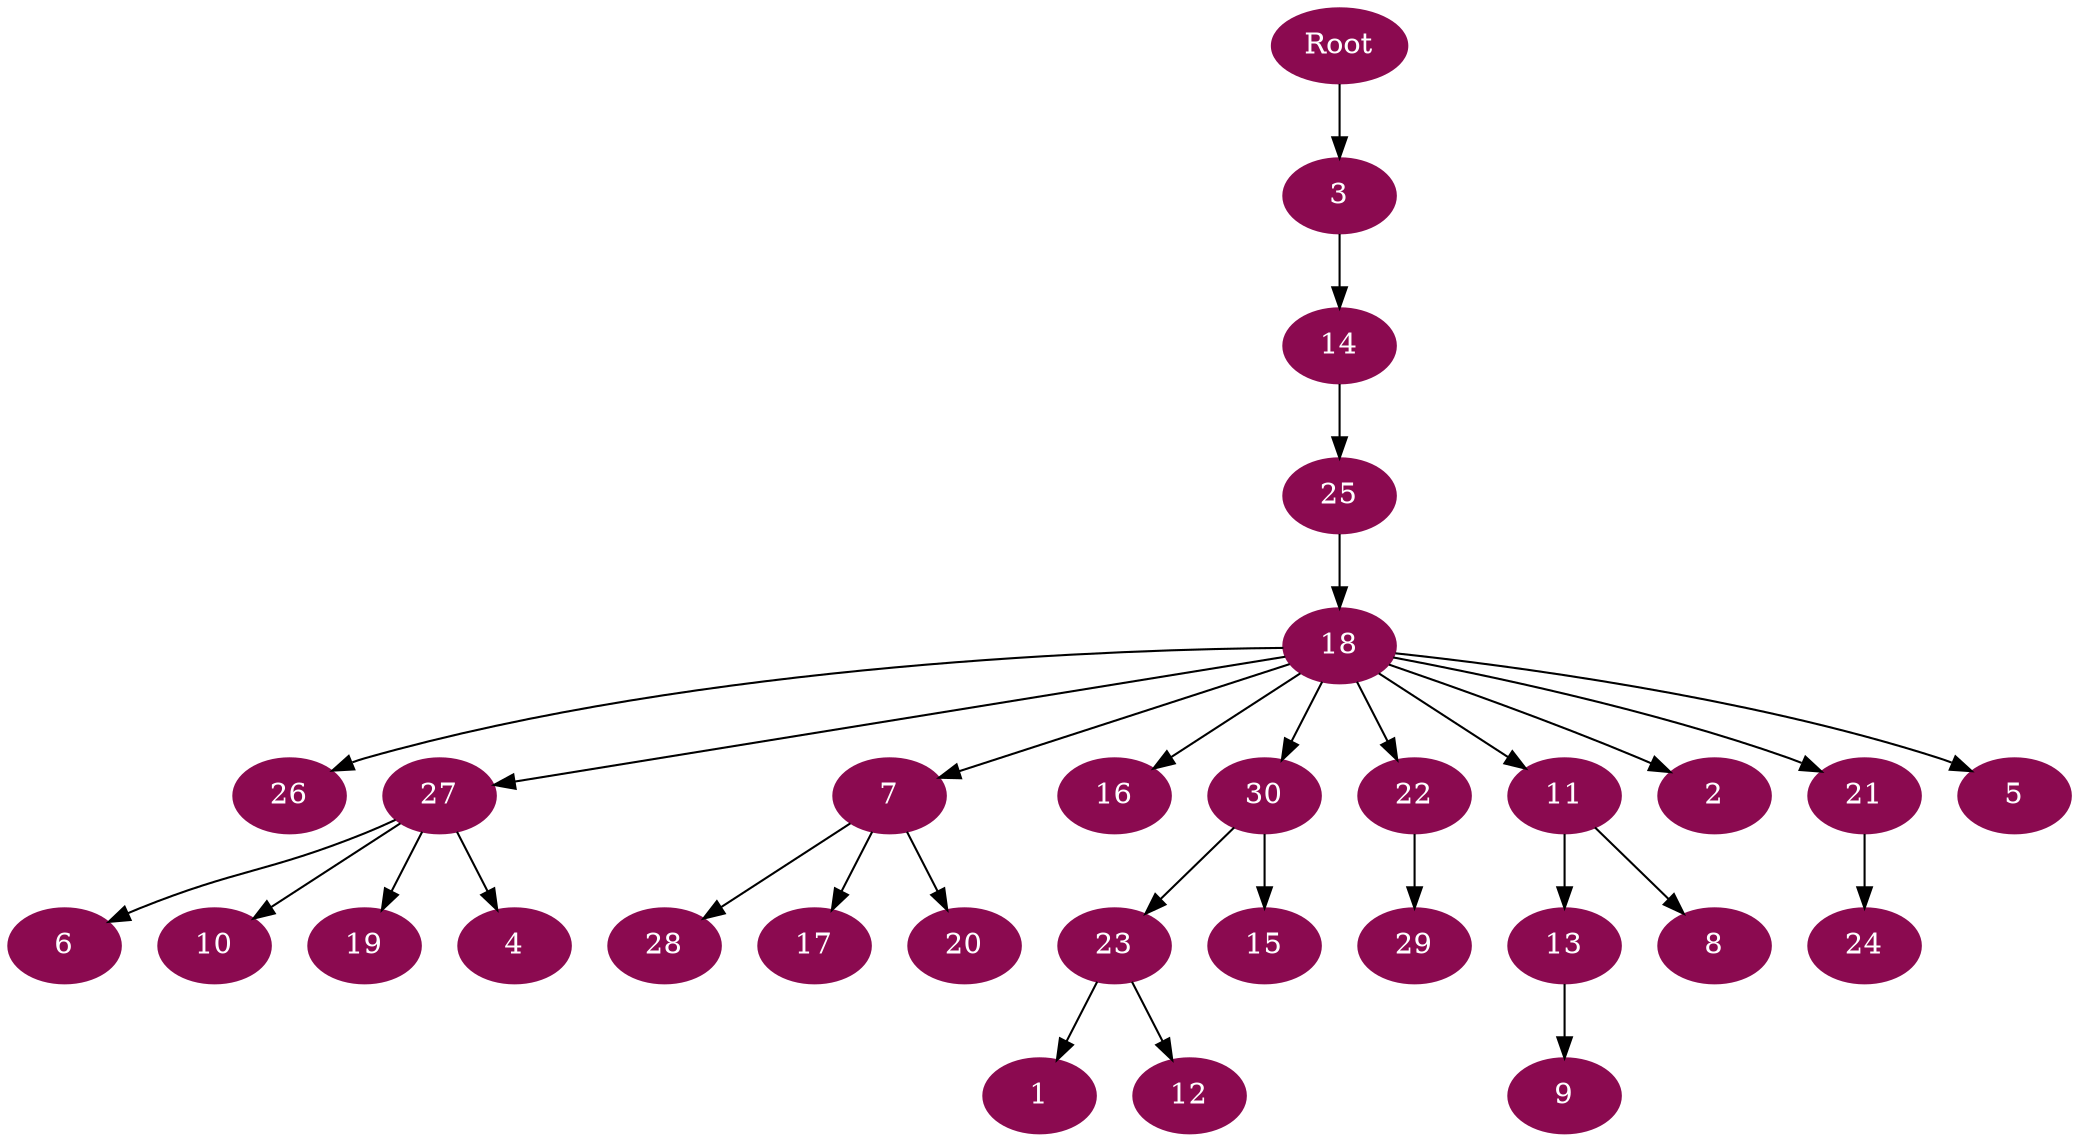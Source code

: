 digraph G {
node [color=deeppink4, style=filled, fontcolor=white];
Root -> 3;
3 -> 14;
14 -> 25;
25 -> 18;
18 -> 26;
18 -> 27;
27 -> 6;
27 -> 10;
27 -> 19;
27 -> 4;
18 -> 7;
7 -> 28;
7 -> 17;
7 -> 20;
18 -> 16;
18 -> 30;
30 -> 23;
23 -> 1;
23 -> 12;
30 -> 15;
18 -> 22;
22 -> 29;
18 -> 11;
11 -> 13;
13 -> 9;
11 -> 8;
18 -> 2;
18 -> 21;
21 -> 24;
18 -> 5;
}
